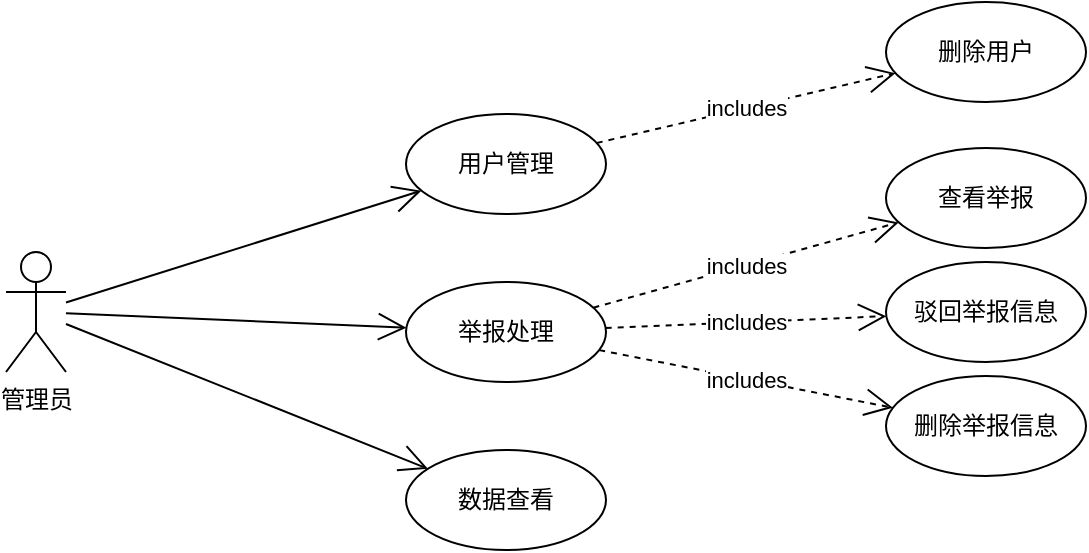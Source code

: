 <mxfile version="21.1.8" type="github">
  <diagram name="第 1 页" id="GT7NzN7zpBvSX1zKvYDx">
    <mxGraphModel dx="993" dy="549" grid="0" gridSize="10" guides="1" tooltips="1" connect="1" arrows="1" fold="1" page="0" pageScale="1" pageWidth="827" pageHeight="1169" math="0" shadow="0">
      <root>
        <mxCell id="0" />
        <mxCell id="1" parent="0" />
        <mxCell id="5QTP7ZE5T3xhQs7eh3ha-1" value="管理员" style="shape=umlActor;verticalLabelPosition=bottom;verticalAlign=top;html=1;" vertex="1" parent="1">
          <mxGeometry x="40" y="154" width="30" height="60" as="geometry" />
        </mxCell>
        <mxCell id="5QTP7ZE5T3xhQs7eh3ha-4" value="用户管理" style="ellipse;whiteSpace=wrap;html=1;" vertex="1" parent="1">
          <mxGeometry x="240" y="85" width="100" height="50" as="geometry" />
        </mxCell>
        <mxCell id="5QTP7ZE5T3xhQs7eh3ha-5" value="举报处理" style="ellipse;whiteSpace=wrap;html=1;" vertex="1" parent="1">
          <mxGeometry x="240" y="169" width="100" height="50" as="geometry" />
        </mxCell>
        <mxCell id="5QTP7ZE5T3xhQs7eh3ha-6" value="数据查看" style="ellipse;whiteSpace=wrap;html=1;" vertex="1" parent="1">
          <mxGeometry x="240" y="253" width="100" height="50" as="geometry" />
        </mxCell>
        <mxCell id="5QTP7ZE5T3xhQs7eh3ha-7" value="驳回举报信息" style="ellipse;whiteSpace=wrap;html=1;" vertex="1" parent="1">
          <mxGeometry x="480" y="159" width="100" height="50" as="geometry" />
        </mxCell>
        <mxCell id="5QTP7ZE5T3xhQs7eh3ha-8" value="删除举报信息" style="ellipse;whiteSpace=wrap;html=1;" vertex="1" parent="1">
          <mxGeometry x="480" y="216" width="100" height="50" as="geometry" />
        </mxCell>
        <mxCell id="5QTP7ZE5T3xhQs7eh3ha-9" value="查看举报" style="ellipse;whiteSpace=wrap;html=1;" vertex="1" parent="1">
          <mxGeometry x="480" y="102" width="100" height="50" as="geometry" />
        </mxCell>
        <mxCell id="5QTP7ZE5T3xhQs7eh3ha-10" value="删除用户" style="ellipse;whiteSpace=wrap;html=1;" vertex="1" parent="1">
          <mxGeometry x="480" y="29" width="100" height="50" as="geometry" />
        </mxCell>
        <mxCell id="5QTP7ZE5T3xhQs7eh3ha-11" value="" style="endArrow=open;endFill=1;endSize=12;html=1;rounded=0;" edge="1" parent="1" source="5QTP7ZE5T3xhQs7eh3ha-1" target="5QTP7ZE5T3xhQs7eh3ha-4">
          <mxGeometry width="160" relative="1" as="geometry">
            <mxPoint x="332" y="286" as="sourcePoint" />
            <mxPoint x="492" y="286" as="targetPoint" />
          </mxGeometry>
        </mxCell>
        <mxCell id="5QTP7ZE5T3xhQs7eh3ha-12" value="" style="endArrow=open;endFill=1;endSize=12;html=1;rounded=0;" edge="1" parent="1" source="5QTP7ZE5T3xhQs7eh3ha-1" target="5QTP7ZE5T3xhQs7eh3ha-5">
          <mxGeometry width="160" relative="1" as="geometry">
            <mxPoint x="332" y="286" as="sourcePoint" />
            <mxPoint x="492" y="286" as="targetPoint" />
          </mxGeometry>
        </mxCell>
        <mxCell id="5QTP7ZE5T3xhQs7eh3ha-13" value="" style="endArrow=open;endFill=1;endSize=12;html=1;rounded=0;" edge="1" parent="1" source="5QTP7ZE5T3xhQs7eh3ha-1" target="5QTP7ZE5T3xhQs7eh3ha-6">
          <mxGeometry width="160" relative="1" as="geometry">
            <mxPoint x="332" y="286" as="sourcePoint" />
            <mxPoint x="492" y="286" as="targetPoint" />
          </mxGeometry>
        </mxCell>
        <mxCell id="5QTP7ZE5T3xhQs7eh3ha-14" value="includes" style="endArrow=open;endSize=12;dashed=1;html=1;rounded=0;" edge="1" parent="1" source="5QTP7ZE5T3xhQs7eh3ha-4" target="5QTP7ZE5T3xhQs7eh3ha-10">
          <mxGeometry width="160" relative="1" as="geometry">
            <mxPoint x="332" y="286" as="sourcePoint" />
            <mxPoint x="492" y="286" as="targetPoint" />
          </mxGeometry>
        </mxCell>
        <mxCell id="5QTP7ZE5T3xhQs7eh3ha-15" value="includes" style="endArrow=open;endSize=12;dashed=1;html=1;rounded=0;" edge="1" parent="1" source="5QTP7ZE5T3xhQs7eh3ha-5" target="5QTP7ZE5T3xhQs7eh3ha-9">
          <mxGeometry width="160" relative="1" as="geometry">
            <mxPoint x="332" y="286" as="sourcePoint" />
            <mxPoint x="492" y="286" as="targetPoint" />
          </mxGeometry>
        </mxCell>
        <mxCell id="5QTP7ZE5T3xhQs7eh3ha-16" value="includes" style="endArrow=open;endSize=12;dashed=1;html=1;rounded=0;" edge="1" parent="1" source="5QTP7ZE5T3xhQs7eh3ha-5" target="5QTP7ZE5T3xhQs7eh3ha-7">
          <mxGeometry width="160" relative="1" as="geometry">
            <mxPoint x="332" y="286" as="sourcePoint" />
            <mxPoint x="492" y="286" as="targetPoint" />
          </mxGeometry>
        </mxCell>
        <mxCell id="5QTP7ZE5T3xhQs7eh3ha-17" value="includes" style="endArrow=open;endSize=12;dashed=1;html=1;rounded=0;" edge="1" parent="1" source="5QTP7ZE5T3xhQs7eh3ha-5" target="5QTP7ZE5T3xhQs7eh3ha-8">
          <mxGeometry width="160" relative="1" as="geometry">
            <mxPoint x="332" y="286" as="sourcePoint" />
            <mxPoint x="492" y="286" as="targetPoint" />
          </mxGeometry>
        </mxCell>
      </root>
    </mxGraphModel>
  </diagram>
</mxfile>

